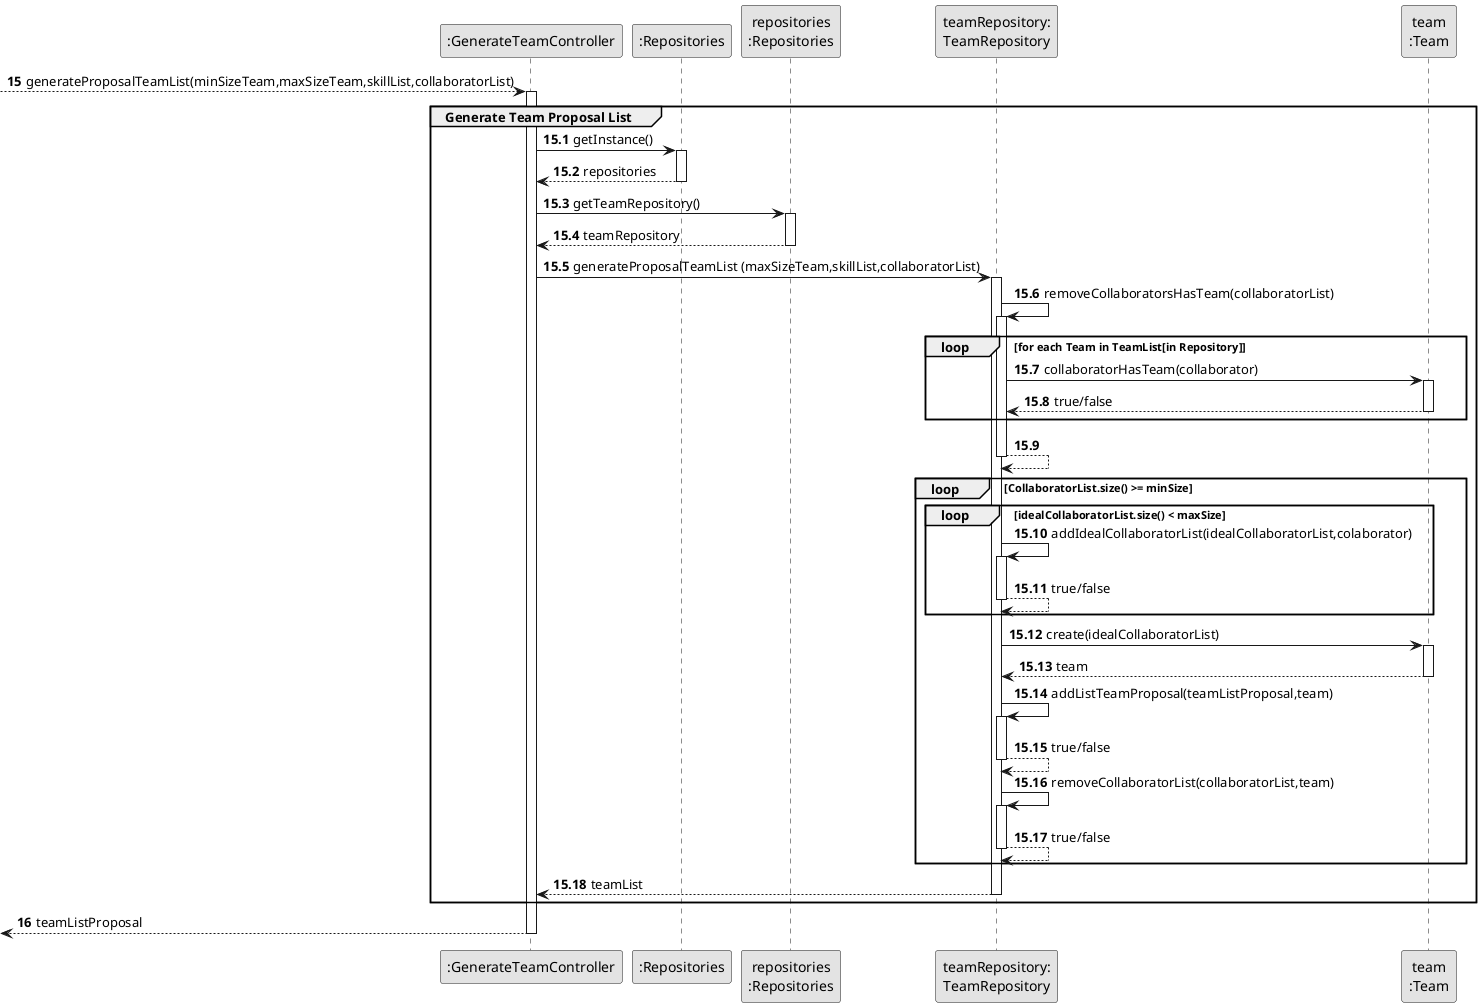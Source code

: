 @startuml
skinparam monochrome true
skinparam packageStyle rectangle
skinparam shadowing false

participant ":GenerateTeamController" as CRL
participant ":Repositories" as REP
participant "repositories\n:Repositories" as PLAT
participant "teamRepository:\nTeamRepository" as TeamRepository
participant "team\n:Team" as TEAM


autonumber 15
--> CRL: generateProposalTeamList(minSizeTeam,maxSizeTeam,skillList,collaboratorList)

autonumber 15.1

activate CRL
group Generate Team Proposal List

CRL -> REP : getInstance()
activate REP

REP --> CRL : repositories

deactivate REP

CRL -> PLAT : getTeamRepository()
activate PLAT

PLAT --> CRL : teamRepository

deactivate PLAT


CRL -> TeamRepository : generateProposalTeamList (maxSizeTeam,skillList,collaboratorList)
activate TeamRepository


TeamRepository -> TeamRepository : removeCollaboratorsHasTeam(collaboratorList)

activate TeamRepository
loop for each Team in TeamList[in Repository]

TeamRepository -> TEAM : collaboratorHasTeam(collaborator)
activate TEAM

TEAM --> TeamRepository : true/false

deactivate TEAM
end
TeamRepository --> TeamRepository

deactivate TeamRepository



loop CollaboratorList.size() >= minSize
loop idealCollaboratorList.size() < maxSize

TeamRepository -> TeamRepository : addIdealCollaboratorList(idealCollaboratorList,colaborator)

activate TeamRepository

TeamRepository --> TeamRepository : true/false
deactivate TeamRepository


end
TeamRepository ->TEAM: create(idealCollaboratorList)

activate TEAM

TEAM --> TeamRepository : team
deactivate TEAM
TeamRepository -> TeamRepository : addListTeamProposal(teamListProposal,team)
activate TeamRepository
TeamRepository --> TeamRepository : true/false
deactivate TeamRepository

TeamRepository -> TeamRepository : removeCollaboratorList(collaboratorList,team)
activate TeamRepository

TeamRepository --> TeamRepository : true/false
deactivate TeamRepository
end
TeamRepository --> CRL : teamList

deactivate TeamRepository



end
autonumber 16

<--CRL : teamListProposal
deactivate CRL

@enduml